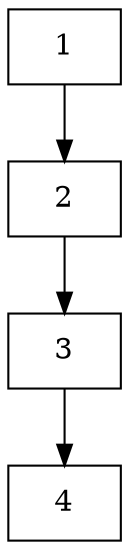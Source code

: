 digraph LinkedList {
    node [shape = record;];
    node1 [label = "{1}";];
    node1 -> node2;
    node2 [label = "{2}";];
    node2 -> node3;
    node3 [label = "{3}";];
    node3 -> node4;
    node4 [label = "{4}";];
}